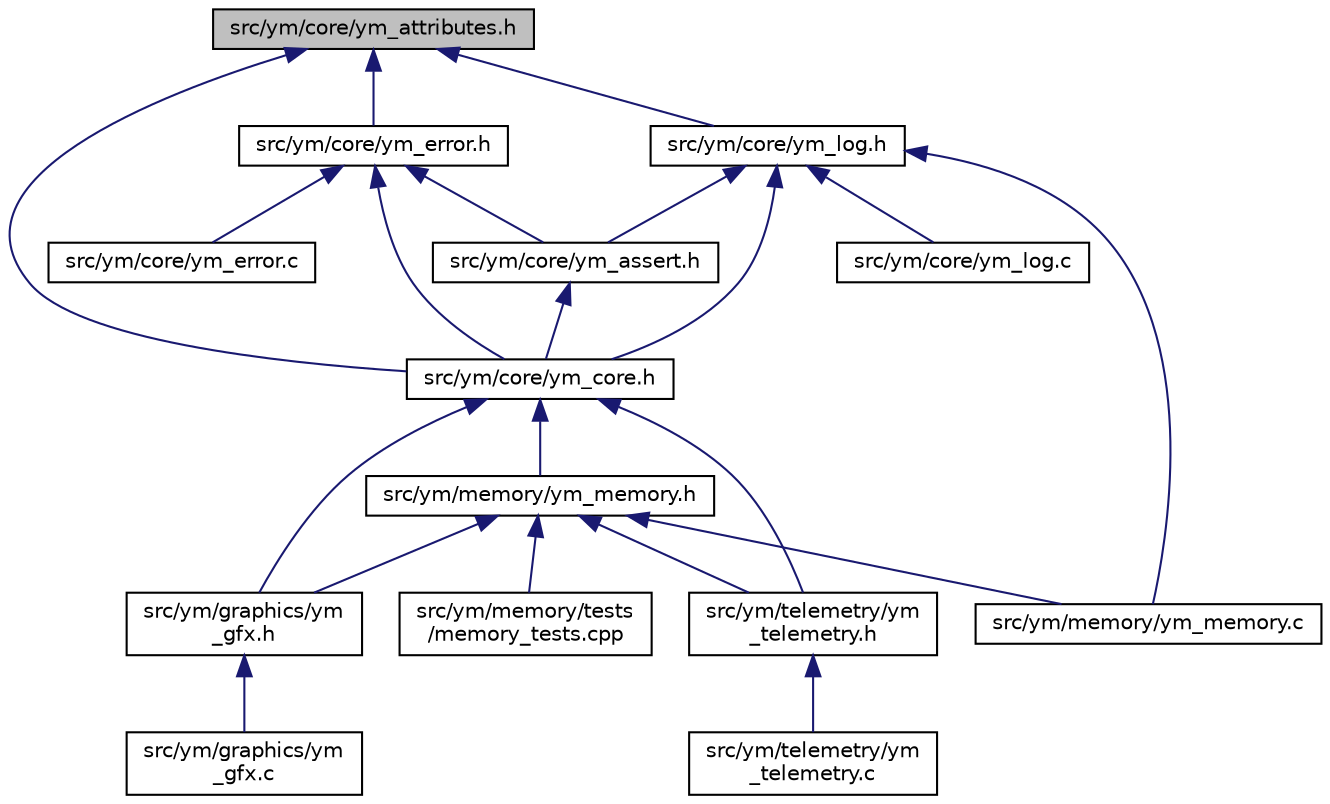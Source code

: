 digraph "src/ym/core/ym_attributes.h"
{
  edge [fontname="Helvetica",fontsize="10",labelfontname="Helvetica",labelfontsize="10"];
  node [fontname="Helvetica",fontsize="10",shape=record];
  Node1 [label="src/ym/core/ym_attributes.h",height=0.2,width=0.4,color="black", fillcolor="grey75", style="filled", fontcolor="black"];
  Node1 -> Node2 [dir="back",color="midnightblue",fontsize="10",style="solid",fontname="Helvetica"];
  Node2 [label="src/ym/core/ym_core.h",height=0.2,width=0.4,color="black", fillcolor="white", style="filled",URL="$ym__core_8h.html"];
  Node2 -> Node3 [dir="back",color="midnightblue",fontsize="10",style="solid",fontname="Helvetica"];
  Node3 [label="src/ym/graphics/ym\l_gfx.h",height=0.2,width=0.4,color="black", fillcolor="white", style="filled",URL="$ym__gfx_8h.html"];
  Node3 -> Node4 [dir="back",color="midnightblue",fontsize="10",style="solid",fontname="Helvetica"];
  Node4 [label="src/ym/graphics/ym\l_gfx.c",height=0.2,width=0.4,color="black", fillcolor="white", style="filled",URL="$ym__gfx_8c.html"];
  Node2 -> Node5 [dir="back",color="midnightblue",fontsize="10",style="solid",fontname="Helvetica"];
  Node5 [label="src/ym/memory/ym_memory.h",height=0.2,width=0.4,color="black", fillcolor="white", style="filled",URL="$ym__memory_8h.html"];
  Node5 -> Node3 [dir="back",color="midnightblue",fontsize="10",style="solid",fontname="Helvetica"];
  Node5 -> Node6 [dir="back",color="midnightblue",fontsize="10",style="solid",fontname="Helvetica"];
  Node6 [label="src/ym/memory/tests\l/memory_tests.cpp",height=0.2,width=0.4,color="black", fillcolor="white", style="filled",URL="$memory__tests_8cpp.html"];
  Node5 -> Node7 [dir="back",color="midnightblue",fontsize="10",style="solid",fontname="Helvetica"];
  Node7 [label="src/ym/memory/ym_memory.c",height=0.2,width=0.4,color="black", fillcolor="white", style="filled",URL="$ym__memory_8c.html"];
  Node5 -> Node8 [dir="back",color="midnightblue",fontsize="10",style="solid",fontname="Helvetica"];
  Node8 [label="src/ym/telemetry/ym\l_telemetry.h",height=0.2,width=0.4,color="black", fillcolor="white", style="filled",URL="$ym__telemetry_8h.html"];
  Node8 -> Node9 [dir="back",color="midnightblue",fontsize="10",style="solid",fontname="Helvetica"];
  Node9 [label="src/ym/telemetry/ym\l_telemetry.c",height=0.2,width=0.4,color="black", fillcolor="white", style="filled",URL="$ym__telemetry_8c.html"];
  Node2 -> Node8 [dir="back",color="midnightblue",fontsize="10",style="solid",fontname="Helvetica"];
  Node1 -> Node10 [dir="back",color="midnightblue",fontsize="10",style="solid",fontname="Helvetica"];
  Node10 [label="src/ym/core/ym_error.h",height=0.2,width=0.4,color="black", fillcolor="white", style="filled",URL="$ym__error_8h.html"];
  Node10 -> Node11 [dir="back",color="midnightblue",fontsize="10",style="solid",fontname="Helvetica"];
  Node11 [label="src/ym/core/ym_assert.h",height=0.2,width=0.4,color="black", fillcolor="white", style="filled",URL="$ym__assert_8h.html"];
  Node11 -> Node2 [dir="back",color="midnightblue",fontsize="10",style="solid",fontname="Helvetica"];
  Node10 -> Node2 [dir="back",color="midnightblue",fontsize="10",style="solid",fontname="Helvetica"];
  Node10 -> Node12 [dir="back",color="midnightblue",fontsize="10",style="solid",fontname="Helvetica"];
  Node12 [label="src/ym/core/ym_error.c",height=0.2,width=0.4,color="black", fillcolor="white", style="filled",URL="$ym__error_8c.html"];
  Node1 -> Node13 [dir="back",color="midnightblue",fontsize="10",style="solid",fontname="Helvetica"];
  Node13 [label="src/ym/core/ym_log.h",height=0.2,width=0.4,color="black", fillcolor="white", style="filled",URL="$ym__log_8h.html"];
  Node13 -> Node11 [dir="back",color="midnightblue",fontsize="10",style="solid",fontname="Helvetica"];
  Node13 -> Node2 [dir="back",color="midnightblue",fontsize="10",style="solid",fontname="Helvetica"];
  Node13 -> Node14 [dir="back",color="midnightblue",fontsize="10",style="solid",fontname="Helvetica"];
  Node14 [label="src/ym/core/ym_log.c",height=0.2,width=0.4,color="black", fillcolor="white", style="filled",URL="$ym__log_8c.html"];
  Node13 -> Node7 [dir="back",color="midnightblue",fontsize="10",style="solid",fontname="Helvetica"];
}
